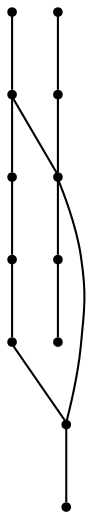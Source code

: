 graph {
  node [shape=point,comment="{\"directed\":false,\"doi\":\"10.1007/978-3-030-35802-0_17\",\"figure\":\"12 (1)\"}"]

  v0 [pos="734.338839470397,600.3256148454291"]
  v1 [pos="843.1760121411162,630.3051515370998"]
  v2 [pos="734.338839470397,527.1920412229009"]
  v3 [pos="734.338839470397,454.05317392947757"]
  v4 [pos="734.338839470397,686.7549503335345"]
  v5 [pos="734.338839470397,773.178141666081"]
  v6 [pos="651.1235069137383,630.3051515371"]
  v7 [pos="891.1877951426368,630.3051515371"]
  v8 [pos="795.1631004451815,630.3051515370998"]
  v9 [pos="747.1471047109884,630.3051515371"]
  v10 [pos="699.1374360243562,630.3051515371"]
  v11 [pos="603.1075111795453,630.3051515370998"]

  v0 -- v1 [id="-1",pos="734.338839470397,600.3256148454291 843.1760121411162,630.3051515370998 843.1760121411162,630.3051515370998 843.1760121411162,630.3051515370998"]
  v2 -- v3 [id="-2",pos="734.338839470397,527.1920412229009 734.338839470397,454.05317392947757 734.338839470397,454.05317392947757 734.338839470397,454.05317392947757"]
  v0 -- v2 [id="-3",pos="734.338839470397,600.3256148454291 734.338839470397,527.1920412229009 734.338839470397,527.1920412229009 734.338839470397,527.1920412229009"]
  v4 -- v0 [id="-4",pos="734.338839470397,686.7549503335345 734.338839470397,600.3256148454291 734.338839470397,600.3256148454291 734.338839470397,600.3256148454291"]
  v11 -- v6 [id="-5",pos="603.1075111795453,630.3051515370998 651.1235069137383,630.3051515371 651.1235069137383,630.3051515371 651.1235069137383,630.3051515371"]
  v6 -- v10 [id="-6",pos="651.1235069137383,630.3051515371 699.1374360243562,630.3051515371 699.1374360243562,630.3051515371 699.1374360243562,630.3051515371"]
  v10 -- v9 [id="-7",pos="699.1374360243562,630.3051515371 747.1471047109884,630.3051515371 747.1471047109884,630.3051515371 747.1471047109884,630.3051515371"]
  v9 -- v8 [id="-8",pos="747.1471047109884,630.3051515371 795.1631004451815,630.3051515370998 795.1631004451815,630.3051515370998 795.1631004451815,630.3051515370998"]
  v8 -- v1 [id="-9",pos="795.1631004451815,630.3051515370998 843.1760121411162,630.3051515370998 843.1760121411162,630.3051515370998 843.1760121411162,630.3051515370998"]
  v1 -- v7 [id="-10",pos="843.1760121411162,630.3051515370998 891.1877951426368,630.3051515371 891.1877951426368,630.3051515371 891.1877951426368,630.3051515371"]
  v5 -- v4 [id="-11",pos="734.338839470397,773.178141666081 734.338839470397,686.7549503335345 734.338839470397,686.7549503335345 734.338839470397,686.7549503335345"]
  v6 -- v0 [id="-12",pos="651.1235069137383,630.3051515371 734.338839470397,600.3256148454291 734.338839470397,600.3256148454291 734.338839470397,600.3256148454291"]
}